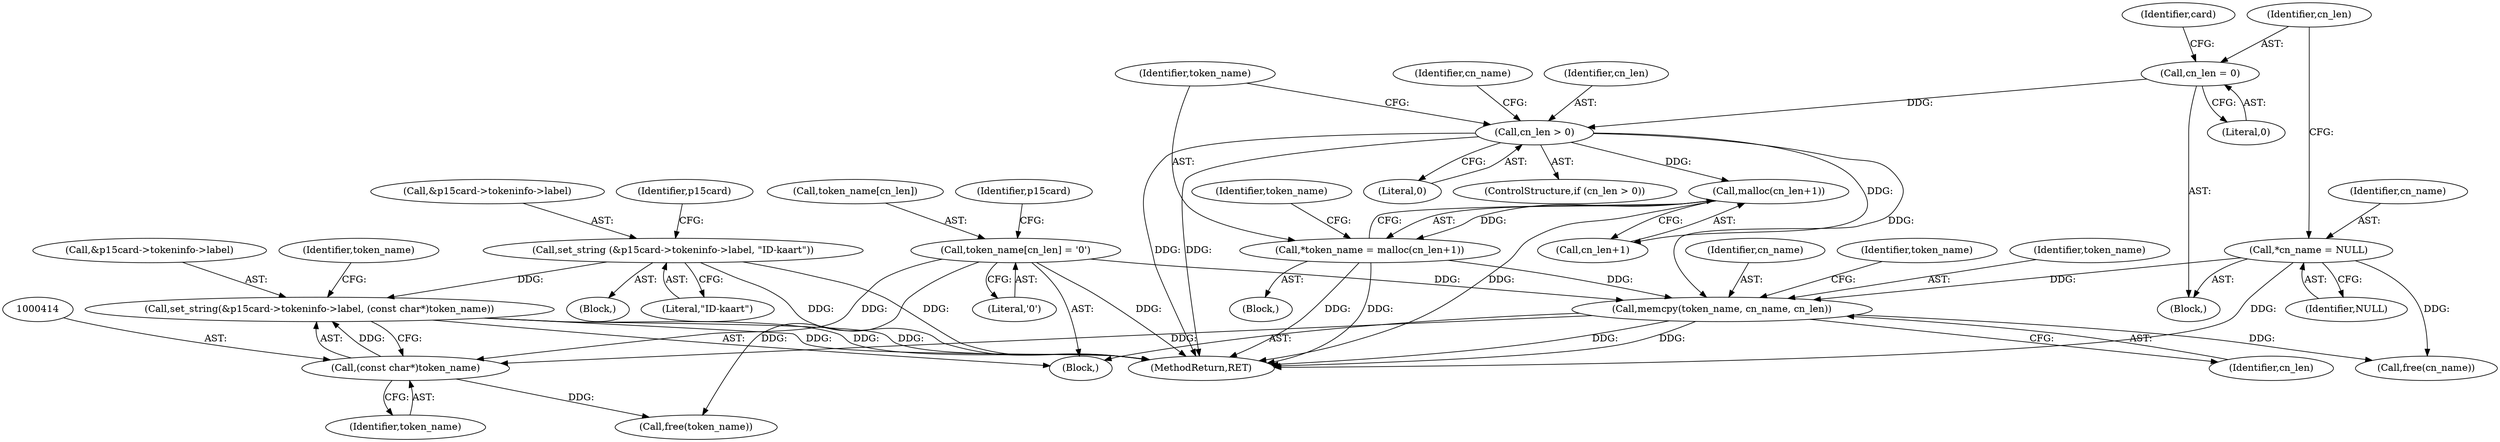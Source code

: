 digraph "0_OpenSC_360e95d45ac4123255a4c796db96337f332160ad#diff-d643a0fa169471dbf2912f4866dc49c5_4@pointer" {
"1000406" [label="(Call,set_string(&p15card->tokeninfo->label, (const char*)token_name))"];
"1000130" [label="(Call,set_string (&p15card->tokeninfo->label, \"ID-kaart\"))"];
"1000413" [label="(Call,(const char*)token_name)"];
"1000397" [label="(Call,memcpy(token_name, cn_name, cn_len))"];
"1000388" [label="(Call,*token_name = malloc(cn_len+1))"];
"1000390" [label="(Call,malloc(cn_len+1))"];
"1000383" [label="(Call,cn_len > 0)"];
"1000363" [label="(Call,cn_len = 0)"];
"1000401" [label="(Call,token_name[cn_len] = '\0')"];
"1000359" [label="(Call,*cn_name = NULL)"];
"1000389" [label="(Identifier,token_name)"];
"1000397" [label="(Call,memcpy(token_name, cn_name, cn_len))"];
"1000401" [label="(Call,token_name[cn_len] = '\0')"];
"1000395" [label="(Identifier,token_name)"];
"1000403" [label="(Identifier,token_name)"];
"1000383" [label="(Call,cn_len > 0)"];
"1000415" [label="(Identifier,token_name)"];
"1000388" [label="(Call,*token_name = malloc(cn_len+1))"];
"1000111" [label="(Block,)"];
"1000363" [label="(Call,cn_len = 0)"];
"1000365" [label="(Literal,0)"];
"1000385" [label="(Literal,0)"];
"1000398" [label="(Identifier,token_name)"];
"1000386" [label="(Block,)"];
"1000407" [label="(Call,&p15card->tokeninfo->label)"];
"1000419" [label="(Identifier,cn_name)"];
"1000361" [label="(Identifier,NULL)"];
"1000354" [label="(Block,)"];
"1000418" [label="(Call,free(cn_name))"];
"1000364" [label="(Identifier,cn_len)"];
"1000827" [label="(MethodReturn,RET)"];
"1000400" [label="(Identifier,cn_len)"];
"1000131" [label="(Call,&p15card->tokeninfo->label)"];
"1000413" [label="(Call,(const char*)token_name)"];
"1000368" [label="(Identifier,card)"];
"1000391" [label="(Call,cn_len+1)"];
"1000406" [label="(Call,set_string(&p15card->tokeninfo->label, (const char*)token_name))"];
"1000137" [label="(Literal,\"ID-kaart\")"];
"1000396" [label="(Block,)"];
"1000416" [label="(Call,free(token_name))"];
"1000142" [label="(Identifier,p15card)"];
"1000402" [label="(Call,token_name[cn_len])"];
"1000417" [label="(Identifier,token_name)"];
"1000360" [label="(Identifier,cn_name)"];
"1000130" [label="(Call,set_string (&p15card->tokeninfo->label, \"ID-kaart\"))"];
"1000384" [label="(Identifier,cn_len)"];
"1000359" [label="(Call,*cn_name = NULL)"];
"1000410" [label="(Identifier,p15card)"];
"1000382" [label="(ControlStructure,if (cn_len > 0))"];
"1000399" [label="(Identifier,cn_name)"];
"1000405" [label="(Literal,'\0')"];
"1000390" [label="(Call,malloc(cn_len+1))"];
"1000406" -> "1000396"  [label="AST: "];
"1000406" -> "1000413"  [label="CFG: "];
"1000407" -> "1000406"  [label="AST: "];
"1000413" -> "1000406"  [label="AST: "];
"1000417" -> "1000406"  [label="CFG: "];
"1000406" -> "1000827"  [label="DDG: "];
"1000406" -> "1000827"  [label="DDG: "];
"1000406" -> "1000827"  [label="DDG: "];
"1000130" -> "1000406"  [label="DDG: "];
"1000413" -> "1000406"  [label="DDG: "];
"1000130" -> "1000111"  [label="AST: "];
"1000130" -> "1000137"  [label="CFG: "];
"1000131" -> "1000130"  [label="AST: "];
"1000137" -> "1000130"  [label="AST: "];
"1000142" -> "1000130"  [label="CFG: "];
"1000130" -> "1000827"  [label="DDG: "];
"1000130" -> "1000827"  [label="DDG: "];
"1000413" -> "1000415"  [label="CFG: "];
"1000414" -> "1000413"  [label="AST: "];
"1000415" -> "1000413"  [label="AST: "];
"1000397" -> "1000413"  [label="DDG: "];
"1000401" -> "1000413"  [label="DDG: "];
"1000413" -> "1000416"  [label="DDG: "];
"1000397" -> "1000396"  [label="AST: "];
"1000397" -> "1000400"  [label="CFG: "];
"1000398" -> "1000397"  [label="AST: "];
"1000399" -> "1000397"  [label="AST: "];
"1000400" -> "1000397"  [label="AST: "];
"1000403" -> "1000397"  [label="CFG: "];
"1000397" -> "1000827"  [label="DDG: "];
"1000397" -> "1000827"  [label="DDG: "];
"1000388" -> "1000397"  [label="DDG: "];
"1000401" -> "1000397"  [label="DDG: "];
"1000359" -> "1000397"  [label="DDG: "];
"1000383" -> "1000397"  [label="DDG: "];
"1000397" -> "1000418"  [label="DDG: "];
"1000388" -> "1000386"  [label="AST: "];
"1000388" -> "1000390"  [label="CFG: "];
"1000389" -> "1000388"  [label="AST: "];
"1000390" -> "1000388"  [label="AST: "];
"1000395" -> "1000388"  [label="CFG: "];
"1000388" -> "1000827"  [label="DDG: "];
"1000388" -> "1000827"  [label="DDG: "];
"1000390" -> "1000388"  [label="DDG: "];
"1000390" -> "1000391"  [label="CFG: "];
"1000391" -> "1000390"  [label="AST: "];
"1000390" -> "1000827"  [label="DDG: "];
"1000383" -> "1000390"  [label="DDG: "];
"1000383" -> "1000382"  [label="AST: "];
"1000383" -> "1000385"  [label="CFG: "];
"1000384" -> "1000383"  [label="AST: "];
"1000385" -> "1000383"  [label="AST: "];
"1000389" -> "1000383"  [label="CFG: "];
"1000419" -> "1000383"  [label="CFG: "];
"1000383" -> "1000827"  [label="DDG: "];
"1000383" -> "1000827"  [label="DDG: "];
"1000363" -> "1000383"  [label="DDG: "];
"1000383" -> "1000391"  [label="DDG: "];
"1000363" -> "1000354"  [label="AST: "];
"1000363" -> "1000365"  [label="CFG: "];
"1000364" -> "1000363"  [label="AST: "];
"1000365" -> "1000363"  [label="AST: "];
"1000368" -> "1000363"  [label="CFG: "];
"1000401" -> "1000396"  [label="AST: "];
"1000401" -> "1000405"  [label="CFG: "];
"1000402" -> "1000401"  [label="AST: "];
"1000405" -> "1000401"  [label="AST: "];
"1000410" -> "1000401"  [label="CFG: "];
"1000401" -> "1000827"  [label="DDG: "];
"1000401" -> "1000416"  [label="DDG: "];
"1000359" -> "1000354"  [label="AST: "];
"1000359" -> "1000361"  [label="CFG: "];
"1000360" -> "1000359"  [label="AST: "];
"1000361" -> "1000359"  [label="AST: "];
"1000364" -> "1000359"  [label="CFG: "];
"1000359" -> "1000827"  [label="DDG: "];
"1000359" -> "1000418"  [label="DDG: "];
}
